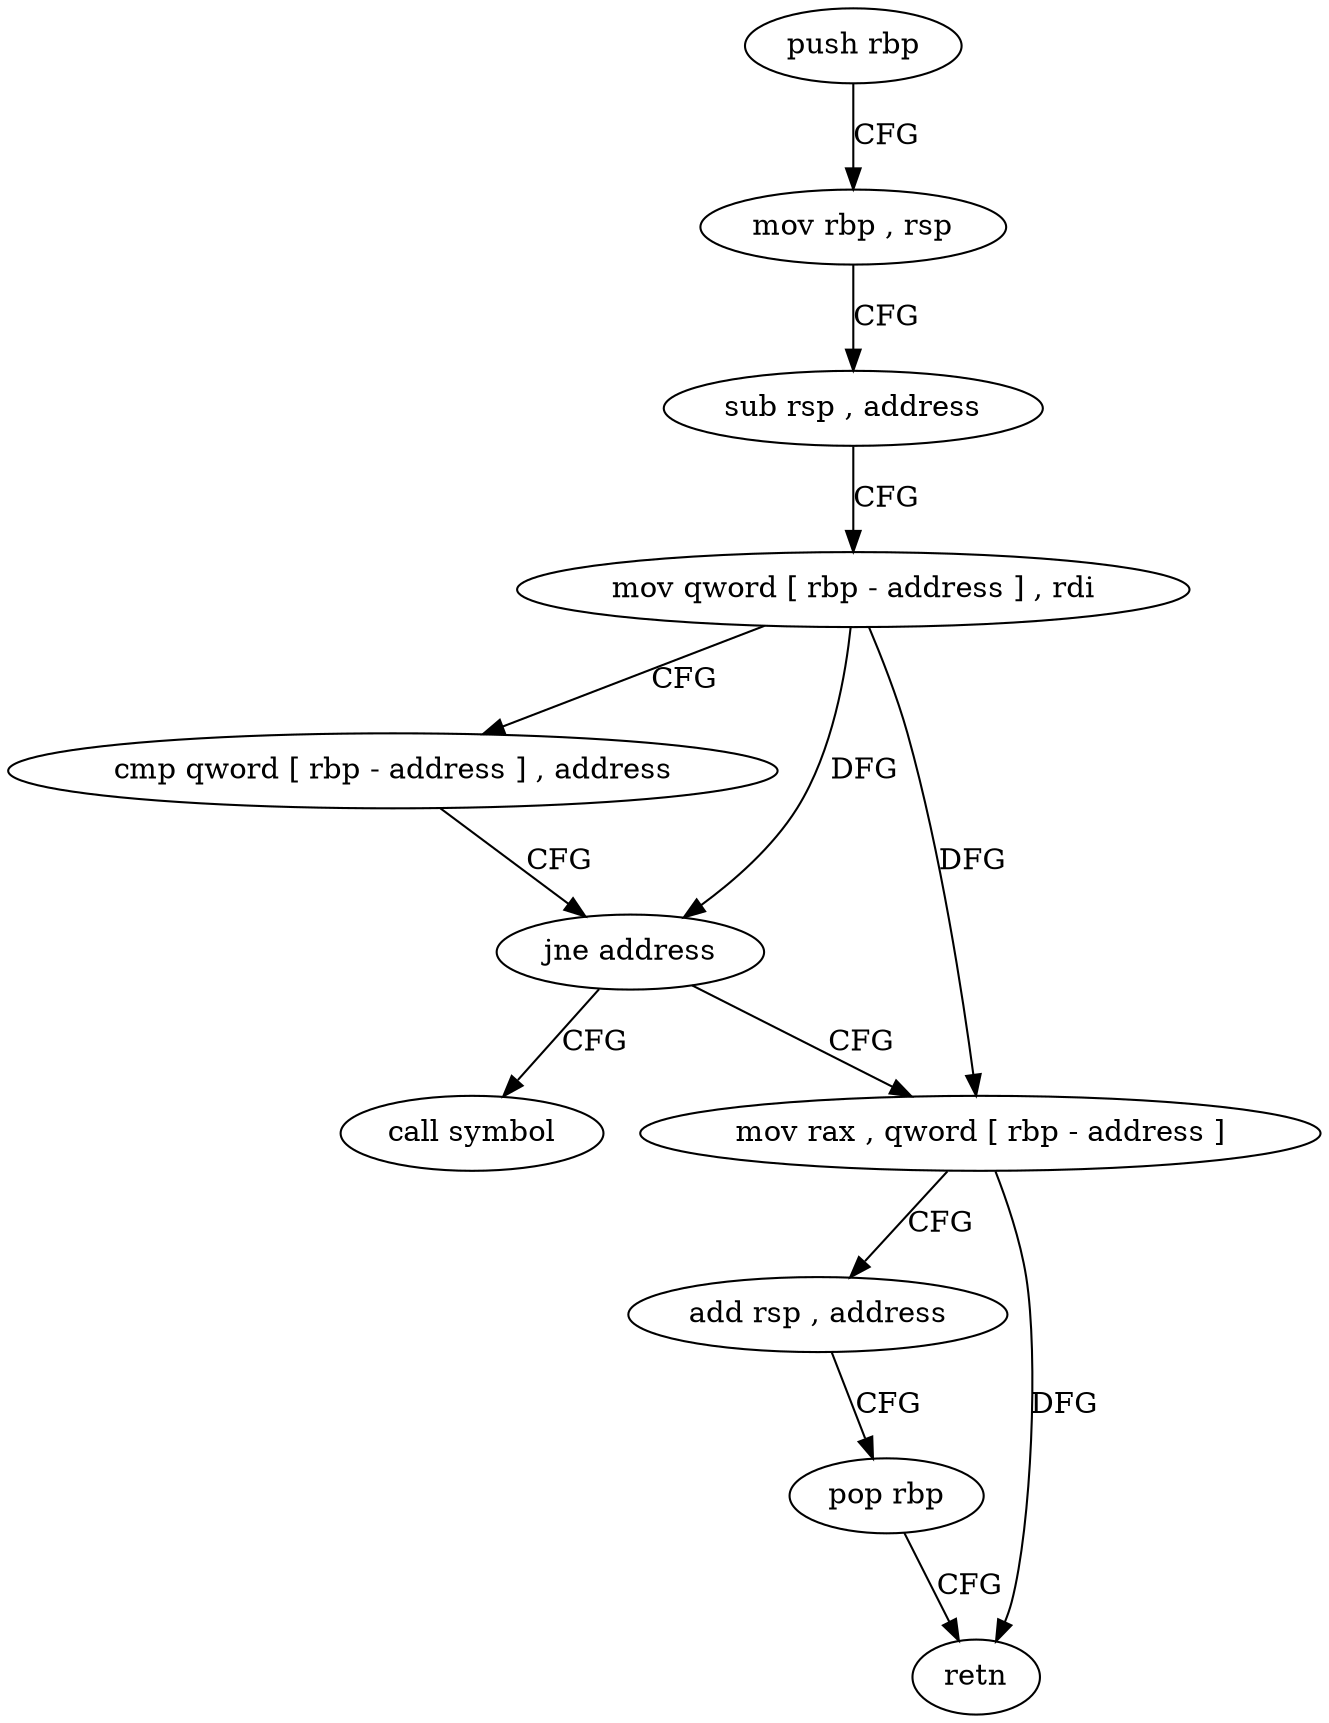 digraph "func" {
"4225792" [label = "push rbp" ]
"4225793" [label = "mov rbp , rsp" ]
"4225796" [label = "sub rsp , address" ]
"4225800" [label = "mov qword [ rbp - address ] , rdi" ]
"4225804" [label = "cmp qword [ rbp - address ] , address" ]
"4225809" [label = "jne address" ]
"4225820" [label = "mov rax , qword [ rbp - address ]" ]
"4225815" [label = "call symbol" ]
"4225824" [label = "add rsp , address" ]
"4225828" [label = "pop rbp" ]
"4225829" [label = "retn" ]
"4225792" -> "4225793" [ label = "CFG" ]
"4225793" -> "4225796" [ label = "CFG" ]
"4225796" -> "4225800" [ label = "CFG" ]
"4225800" -> "4225804" [ label = "CFG" ]
"4225800" -> "4225809" [ label = "DFG" ]
"4225800" -> "4225820" [ label = "DFG" ]
"4225804" -> "4225809" [ label = "CFG" ]
"4225809" -> "4225820" [ label = "CFG" ]
"4225809" -> "4225815" [ label = "CFG" ]
"4225820" -> "4225824" [ label = "CFG" ]
"4225820" -> "4225829" [ label = "DFG" ]
"4225824" -> "4225828" [ label = "CFG" ]
"4225828" -> "4225829" [ label = "CFG" ]
}
